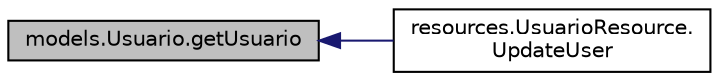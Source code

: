 digraph "models.Usuario.getUsuario"
{
  edge [fontname="Helvetica",fontsize="10",labelfontname="Helvetica",labelfontsize="10"];
  node [fontname="Helvetica",fontsize="10",shape=record];
  rankdir="LR";
  Node50 [label="models.Usuario.getUsuario",height=0.2,width=0.4,color="black", fillcolor="grey75", style="filled", fontcolor="black"];
  Node50 -> Node51 [dir="back",color="midnightblue",fontsize="10",style="solid",fontname="Helvetica"];
  Node51 [label="resources.UsuarioResource.\lUpdateUser",height=0.2,width=0.4,color="black", fillcolor="white", style="filled",URL="$classresources_1_1_usuario_resource.html#ac69671fef719260645b8b70a656f5ebf"];
}
